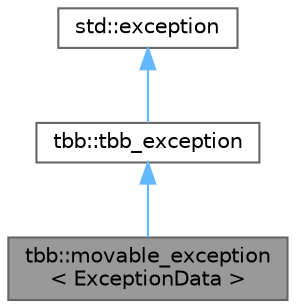 digraph "tbb::movable_exception&lt; ExceptionData &gt;"
{
 // LATEX_PDF_SIZE
  bgcolor="transparent";
  edge [fontname=Helvetica,fontsize=10,labelfontname=Helvetica,labelfontsize=10];
  node [fontname=Helvetica,fontsize=10,shape=box,height=0.2,width=0.4];
  Node1 [id="Node000001",label="tbb::movable_exception\l\< ExceptionData \>",height=0.2,width=0.4,color="gray40", fillcolor="grey60", style="filled", fontcolor="black",tooltip="Template that can be used to implement exception that transfers arbitrary ExceptionData to the root t..."];
  Node2 -> Node1 [id="edge1_Node000001_Node000002",dir="back",color="steelblue1",style="solid",tooltip=" "];
  Node2 [id="Node000002",label="tbb::tbb_exception",height=0.2,width=0.4,color="gray40", fillcolor="white", style="filled",URL="$classtbb_1_1tbb__exception.html",tooltip="Interface to be implemented by all exceptions TBB recognizes and propagates across the threads."];
  Node3 -> Node2 [id="edge2_Node000002_Node000003",dir="back",color="steelblue1",style="solid",tooltip=" "];
  Node3 [id="Node000003",label="std::exception",height=0.2,width=0.4,color="gray40", fillcolor="white", style="filled",tooltip=" "];
}

